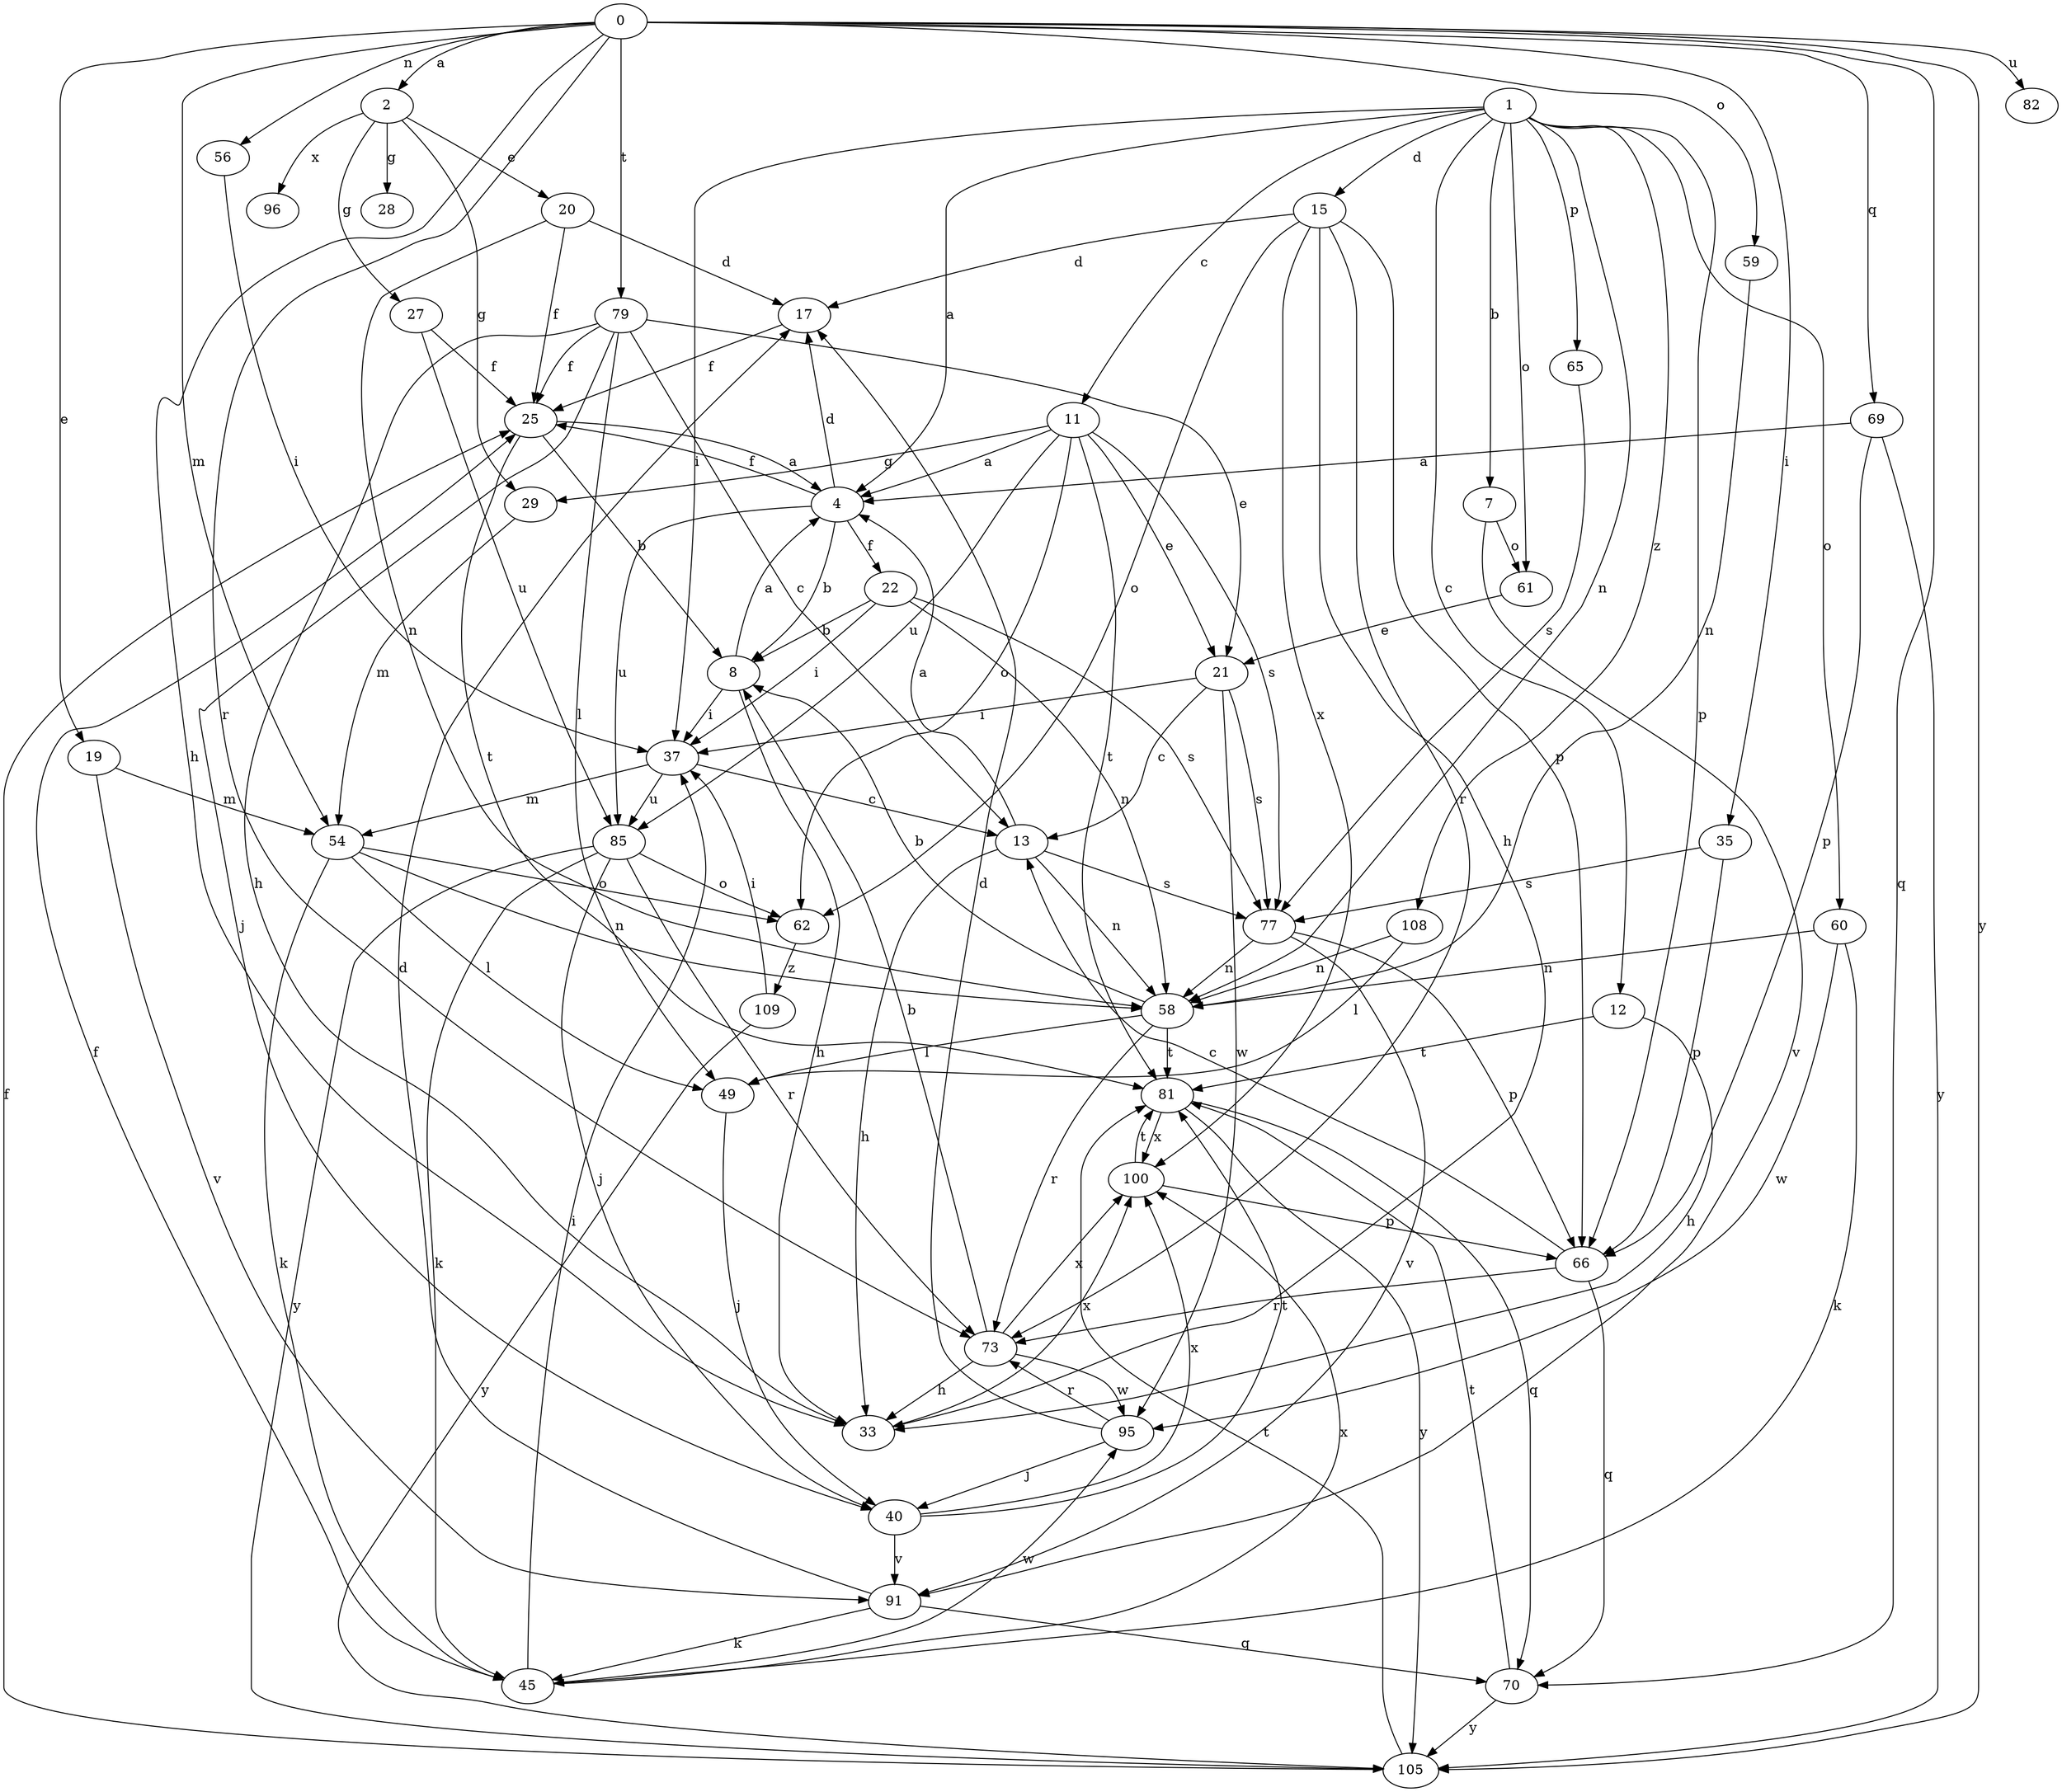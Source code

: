 strict digraph  {
0;
1;
2;
4;
7;
8;
11;
12;
13;
15;
17;
19;
20;
21;
22;
25;
27;
28;
29;
33;
35;
37;
40;
45;
49;
54;
56;
58;
59;
60;
61;
62;
65;
66;
69;
70;
73;
77;
79;
81;
82;
85;
91;
95;
96;
100;
105;
108;
109;
0 -> 2  [label=a];
0 -> 19  [label=e];
0 -> 33  [label=h];
0 -> 35  [label=i];
0 -> 54  [label=m];
0 -> 56  [label=n];
0 -> 59  [label=o];
0 -> 69  [label=q];
0 -> 70  [label=q];
0 -> 73  [label=r];
0 -> 79  [label=t];
0 -> 82  [label=u];
0 -> 105  [label=y];
1 -> 4  [label=a];
1 -> 7  [label=b];
1 -> 11  [label=c];
1 -> 12  [label=c];
1 -> 15  [label=d];
1 -> 37  [label=i];
1 -> 58  [label=n];
1 -> 60  [label=o];
1 -> 61  [label=o];
1 -> 65  [label=p];
1 -> 66  [label=p];
1 -> 108  [label=z];
2 -> 20  [label=e];
2 -> 27  [label=g];
2 -> 28  [label=g];
2 -> 29  [label=g];
2 -> 96  [label=x];
4 -> 8  [label=b];
4 -> 17  [label=d];
4 -> 22  [label=f];
4 -> 25  [label=f];
4 -> 85  [label=u];
7 -> 61  [label=o];
7 -> 91  [label=v];
8 -> 4  [label=a];
8 -> 33  [label=h];
8 -> 37  [label=i];
11 -> 4  [label=a];
11 -> 21  [label=e];
11 -> 29  [label=g];
11 -> 62  [label=o];
11 -> 77  [label=s];
11 -> 81  [label=t];
11 -> 85  [label=u];
12 -> 33  [label=h];
12 -> 81  [label=t];
13 -> 4  [label=a];
13 -> 33  [label=h];
13 -> 58  [label=n];
13 -> 77  [label=s];
15 -> 17  [label=d];
15 -> 33  [label=h];
15 -> 62  [label=o];
15 -> 66  [label=p];
15 -> 73  [label=r];
15 -> 100  [label=x];
17 -> 25  [label=f];
19 -> 54  [label=m];
19 -> 91  [label=v];
20 -> 17  [label=d];
20 -> 25  [label=f];
20 -> 58  [label=n];
21 -> 13  [label=c];
21 -> 37  [label=i];
21 -> 77  [label=s];
21 -> 95  [label=w];
22 -> 8  [label=b];
22 -> 37  [label=i];
22 -> 58  [label=n];
22 -> 77  [label=s];
25 -> 4  [label=a];
25 -> 8  [label=b];
25 -> 81  [label=t];
27 -> 25  [label=f];
27 -> 85  [label=u];
29 -> 54  [label=m];
33 -> 100  [label=x];
35 -> 66  [label=p];
35 -> 77  [label=s];
37 -> 13  [label=c];
37 -> 54  [label=m];
37 -> 85  [label=u];
40 -> 81  [label=t];
40 -> 91  [label=v];
40 -> 100  [label=x];
45 -> 25  [label=f];
45 -> 37  [label=i];
45 -> 95  [label=w];
45 -> 100  [label=x];
49 -> 40  [label=j];
54 -> 45  [label=k];
54 -> 49  [label=l];
54 -> 58  [label=n];
54 -> 62  [label=o];
56 -> 37  [label=i];
58 -> 8  [label=b];
58 -> 49  [label=l];
58 -> 73  [label=r];
58 -> 81  [label=t];
59 -> 58  [label=n];
60 -> 45  [label=k];
60 -> 58  [label=n];
60 -> 95  [label=w];
61 -> 21  [label=e];
62 -> 109  [label=z];
65 -> 77  [label=s];
66 -> 13  [label=c];
66 -> 70  [label=q];
66 -> 73  [label=r];
69 -> 4  [label=a];
69 -> 66  [label=p];
69 -> 105  [label=y];
70 -> 81  [label=t];
70 -> 105  [label=y];
73 -> 8  [label=b];
73 -> 33  [label=h];
73 -> 95  [label=w];
73 -> 100  [label=x];
77 -> 58  [label=n];
77 -> 66  [label=p];
77 -> 91  [label=v];
79 -> 13  [label=c];
79 -> 21  [label=e];
79 -> 25  [label=f];
79 -> 33  [label=h];
79 -> 40  [label=j];
79 -> 49  [label=l];
81 -> 70  [label=q];
81 -> 100  [label=x];
81 -> 105  [label=y];
85 -> 40  [label=j];
85 -> 45  [label=k];
85 -> 62  [label=o];
85 -> 73  [label=r];
85 -> 105  [label=y];
91 -> 17  [label=d];
91 -> 45  [label=k];
91 -> 70  [label=q];
95 -> 17  [label=d];
95 -> 40  [label=j];
95 -> 73  [label=r];
100 -> 66  [label=p];
100 -> 81  [label=t];
105 -> 25  [label=f];
105 -> 81  [label=t];
108 -> 49  [label=l];
108 -> 58  [label=n];
109 -> 37  [label=i];
109 -> 105  [label=y];
}
